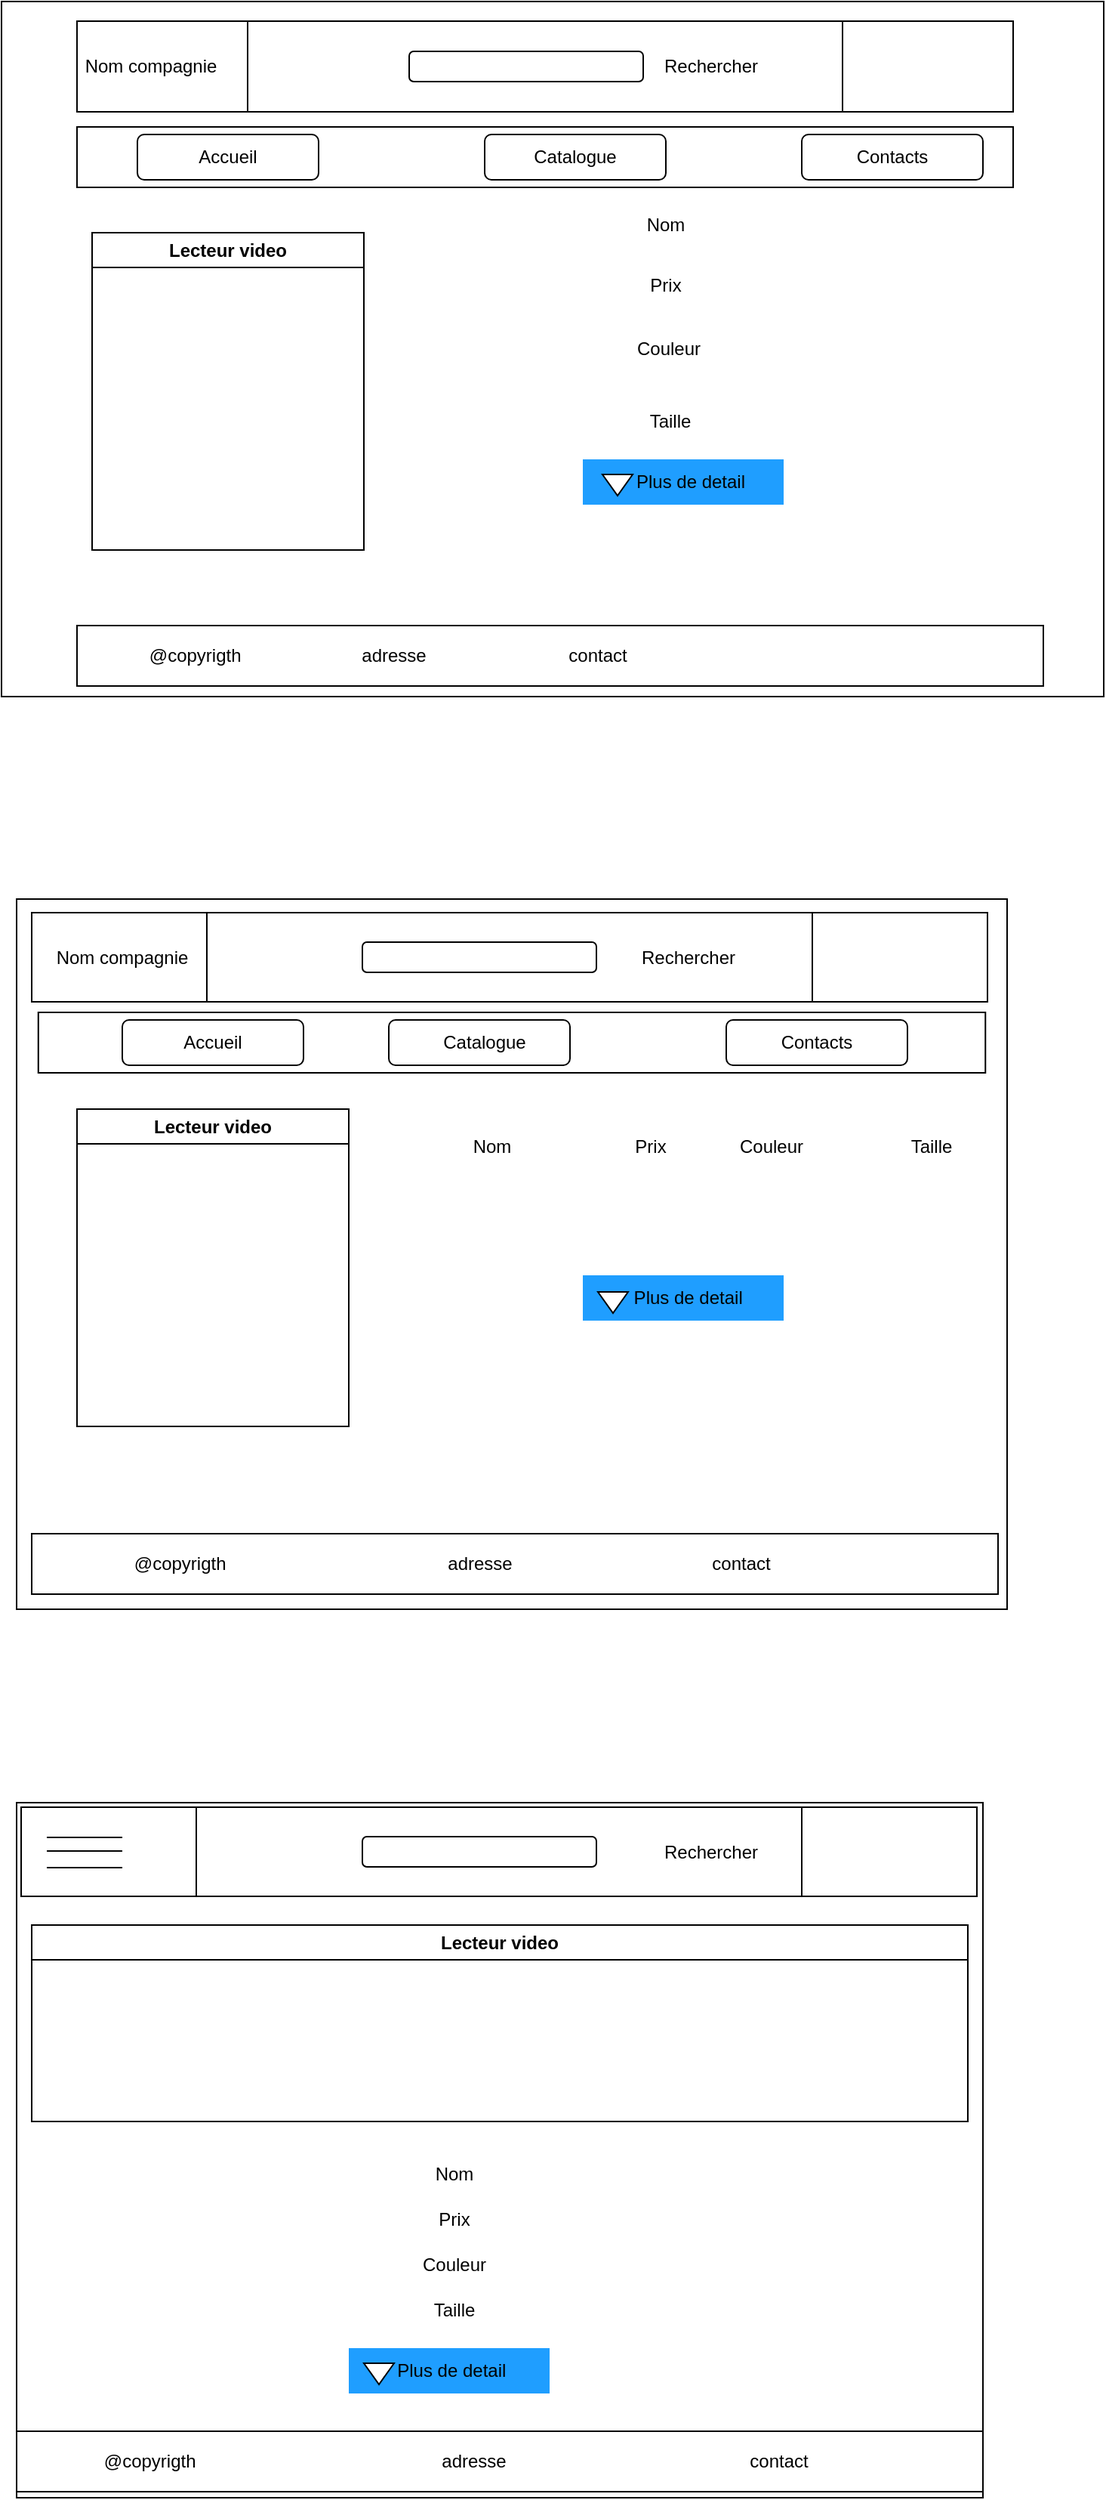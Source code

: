 <mxfile version="21.3.8" type="device">
  <diagram name="Page-1" id="UDAabh9yuCC3TihMCr69">
    <mxGraphModel dx="1120" dy="452" grid="1" gridSize="10" guides="1" tooltips="1" connect="1" arrows="1" fold="1" page="1" pageScale="1" pageWidth="850" pageHeight="1100" math="0" shadow="0">
      <root>
        <mxCell id="0" />
        <mxCell id="1" parent="0" />
        <mxCell id="_s-1pYU8zDT6CaictFYQ-3" value="" style="rounded=0;whiteSpace=wrap;html=1;" vertex="1" parent="1">
          <mxGeometry x="70" y="47" width="730" height="460" as="geometry" />
        </mxCell>
        <mxCell id="_s-1pYU8zDT6CaictFYQ-4" value="" style="shape=process;whiteSpace=wrap;html=1;backgroundOutline=1;size=0.183;" vertex="1" parent="1">
          <mxGeometry x="120" y="60" width="620" height="60" as="geometry" />
        </mxCell>
        <mxCell id="_s-1pYU8zDT6CaictFYQ-5" value="Nom compagnie" style="text;html=1;strokeColor=none;fillColor=none;align=center;verticalAlign=middle;whiteSpace=wrap;rounded=0;" vertex="1" parent="1">
          <mxGeometry x="119" y="75" width="100" height="30" as="geometry" />
        </mxCell>
        <mxCell id="_s-1pYU8zDT6CaictFYQ-6" value="" style="rounded=1;whiteSpace=wrap;html=1;" vertex="1" parent="1">
          <mxGeometry x="340" y="80" width="155" height="20" as="geometry" />
        </mxCell>
        <mxCell id="_s-1pYU8zDT6CaictFYQ-7" value="Rechercher" style="text;html=1;strokeColor=none;fillColor=none;align=center;verticalAlign=middle;whiteSpace=wrap;rounded=0;" vertex="1" parent="1">
          <mxGeometry x="510" y="80" width="60" height="20" as="geometry" />
        </mxCell>
        <mxCell id="_s-1pYU8zDT6CaictFYQ-8" value="" style="rounded=0;whiteSpace=wrap;html=1;" vertex="1" parent="1">
          <mxGeometry x="120" y="130" width="620" height="40" as="geometry" />
        </mxCell>
        <mxCell id="_s-1pYU8zDT6CaictFYQ-9" value="" style="rounded=1;whiteSpace=wrap;html=1;" vertex="1" parent="1">
          <mxGeometry x="160" y="135" width="120" height="30" as="geometry" />
        </mxCell>
        <mxCell id="_s-1pYU8zDT6CaictFYQ-10" value="" style="rounded=1;whiteSpace=wrap;html=1;" vertex="1" parent="1">
          <mxGeometry x="390" y="135" width="120" height="30" as="geometry" />
        </mxCell>
        <mxCell id="_s-1pYU8zDT6CaictFYQ-11" value="" style="rounded=1;whiteSpace=wrap;html=1;" vertex="1" parent="1">
          <mxGeometry x="600" y="135" width="120" height="30" as="geometry" />
        </mxCell>
        <mxCell id="_s-1pYU8zDT6CaictFYQ-12" value="Accueil" style="text;html=1;strokeColor=none;fillColor=none;align=center;verticalAlign=middle;whiteSpace=wrap;rounded=0;" vertex="1" parent="1">
          <mxGeometry x="190" y="140" width="60" height="20" as="geometry" />
        </mxCell>
        <mxCell id="_s-1pYU8zDT6CaictFYQ-13" value="Catalogue" style="text;html=1;strokeColor=none;fillColor=none;align=center;verticalAlign=middle;whiteSpace=wrap;rounded=0;" vertex="1" parent="1">
          <mxGeometry x="420" y="135" width="60" height="30" as="geometry" />
        </mxCell>
        <mxCell id="_s-1pYU8zDT6CaictFYQ-14" value="Contacts" style="text;html=1;strokeColor=none;fillColor=none;align=center;verticalAlign=middle;whiteSpace=wrap;rounded=0;" vertex="1" parent="1">
          <mxGeometry x="630" y="135" width="60" height="30" as="geometry" />
        </mxCell>
        <mxCell id="_s-1pYU8zDT6CaictFYQ-15" value="" style="rounded=0;whiteSpace=wrap;html=1;" vertex="1" parent="1">
          <mxGeometry x="120" y="460" width="640" height="40" as="geometry" />
        </mxCell>
        <mxCell id="_s-1pYU8zDT6CaictFYQ-16" value="@copyrigth&amp;nbsp;" style="text;html=1;strokeColor=none;fillColor=none;align=center;verticalAlign=middle;whiteSpace=wrap;rounded=0;" vertex="1" parent="1">
          <mxGeometry x="140" y="465" width="120" height="30" as="geometry" />
        </mxCell>
        <mxCell id="_s-1pYU8zDT6CaictFYQ-17" value="adresse" style="text;html=1;strokeColor=none;fillColor=none;align=center;verticalAlign=middle;whiteSpace=wrap;rounded=0;" vertex="1" parent="1">
          <mxGeometry x="300" y="465" width="60" height="30" as="geometry" />
        </mxCell>
        <mxCell id="_s-1pYU8zDT6CaictFYQ-18" value="contact" style="text;html=1;strokeColor=none;fillColor=none;align=center;verticalAlign=middle;whiteSpace=wrap;rounded=0;" vertex="1" parent="1">
          <mxGeometry x="435" y="465" width="60" height="30" as="geometry" />
        </mxCell>
        <mxCell id="_s-1pYU8zDT6CaictFYQ-19" value="Lecteur video" style="swimlane;whiteSpace=wrap;html=1;" vertex="1" parent="1">
          <mxGeometry x="130" y="200" width="180" height="210" as="geometry" />
        </mxCell>
        <mxCell id="_s-1pYU8zDT6CaictFYQ-20" value="Nom" style="text;html=1;strokeColor=none;fillColor=none;align=center;verticalAlign=middle;whiteSpace=wrap;rounded=0;" vertex="1" parent="1">
          <mxGeometry x="480" y="180" width="60" height="30" as="geometry" />
        </mxCell>
        <mxCell id="_s-1pYU8zDT6CaictFYQ-21" value="Prix" style="text;html=1;strokeColor=none;fillColor=none;align=center;verticalAlign=middle;whiteSpace=wrap;rounded=0;" vertex="1" parent="1">
          <mxGeometry x="480" y="220" width="60" height="30" as="geometry" />
        </mxCell>
        <mxCell id="_s-1pYU8zDT6CaictFYQ-22" value="Couleur" style="text;html=1;strokeColor=none;fillColor=none;align=center;verticalAlign=middle;whiteSpace=wrap;rounded=0;" vertex="1" parent="1">
          <mxGeometry x="482" y="262" width="60" height="30" as="geometry" />
        </mxCell>
        <mxCell id="_s-1pYU8zDT6CaictFYQ-23" style="edgeStyle=orthogonalEdgeStyle;rounded=0;orthogonalLoop=1;jettySize=auto;html=1;exitX=0.5;exitY=1;exitDx=0;exitDy=0;" edge="1" parent="1" source="_s-1pYU8zDT6CaictFYQ-20" target="_s-1pYU8zDT6CaictFYQ-20">
          <mxGeometry relative="1" as="geometry" />
        </mxCell>
        <mxCell id="_s-1pYU8zDT6CaictFYQ-24" value="Taille" style="text;html=1;strokeColor=none;fillColor=none;align=center;verticalAlign=middle;whiteSpace=wrap;rounded=0;" vertex="1" parent="1">
          <mxGeometry x="483" y="310" width="60" height="30" as="geometry" />
        </mxCell>
        <mxCell id="_s-1pYU8zDT6CaictFYQ-25" value="&amp;nbsp; &amp;nbsp;Plus de detail" style="text;html=1;strokeColor=none;fillColor=#1F9EFF;align=center;verticalAlign=middle;whiteSpace=wrap;rounded=0;" vertex="1" parent="1">
          <mxGeometry x="455" y="350" width="133" height="30" as="geometry" />
        </mxCell>
        <mxCell id="_s-1pYU8zDT6CaictFYQ-26" value="" style="rounded=0;whiteSpace=wrap;html=1;" vertex="1" parent="1">
          <mxGeometry x="80" y="641" width="656" height="470" as="geometry" />
        </mxCell>
        <mxCell id="_s-1pYU8zDT6CaictFYQ-27" value="" style="shape=process;whiteSpace=wrap;html=1;backgroundOutline=1;size=0.183;" vertex="1" parent="1">
          <mxGeometry x="90" y="650" width="633" height="59" as="geometry" />
        </mxCell>
        <mxCell id="_s-1pYU8zDT6CaictFYQ-28" value="Nom compagnie" style="text;html=1;strokeColor=none;fillColor=none;align=center;verticalAlign=middle;whiteSpace=wrap;rounded=0;" vertex="1" parent="1">
          <mxGeometry x="100" y="664.5" width="100" height="30" as="geometry" />
        </mxCell>
        <mxCell id="_s-1pYU8zDT6CaictFYQ-29" value="" style="rounded=1;whiteSpace=wrap;html=1;" vertex="1" parent="1">
          <mxGeometry x="309" y="669.5" width="155" height="20" as="geometry" />
        </mxCell>
        <mxCell id="_s-1pYU8zDT6CaictFYQ-30" value="Rechercher" style="text;html=1;strokeColor=none;fillColor=none;align=center;verticalAlign=middle;whiteSpace=wrap;rounded=0;" vertex="1" parent="1">
          <mxGeometry x="495" y="669.5" width="60" height="20" as="geometry" />
        </mxCell>
        <mxCell id="_s-1pYU8zDT6CaictFYQ-31" value="" style="rounded=0;whiteSpace=wrap;html=1;" vertex="1" parent="1">
          <mxGeometry x="94.38" y="716" width="627.25" height="40" as="geometry" />
        </mxCell>
        <mxCell id="_s-1pYU8zDT6CaictFYQ-32" value="" style="rounded=1;whiteSpace=wrap;html=1;" vertex="1" parent="1">
          <mxGeometry x="150" y="721" width="120" height="30" as="geometry" />
        </mxCell>
        <mxCell id="_s-1pYU8zDT6CaictFYQ-33" value="" style="rounded=1;whiteSpace=wrap;html=1;" vertex="1" parent="1">
          <mxGeometry x="326.5" y="721" width="120" height="30" as="geometry" />
        </mxCell>
        <mxCell id="_s-1pYU8zDT6CaictFYQ-34" value="" style="rounded=1;whiteSpace=wrap;html=1;" vertex="1" parent="1">
          <mxGeometry x="550" y="721" width="120" height="30" as="geometry" />
        </mxCell>
        <mxCell id="_s-1pYU8zDT6CaictFYQ-35" value="Accueil" style="text;html=1;strokeColor=none;fillColor=none;align=center;verticalAlign=middle;whiteSpace=wrap;rounded=0;" vertex="1" parent="1">
          <mxGeometry x="180" y="726" width="60" height="20" as="geometry" />
        </mxCell>
        <mxCell id="_s-1pYU8zDT6CaictFYQ-36" value="Catalogue" style="text;html=1;strokeColor=none;fillColor=none;align=center;verticalAlign=middle;whiteSpace=wrap;rounded=0;" vertex="1" parent="1">
          <mxGeometry x="360" y="721" width="60" height="30" as="geometry" />
        </mxCell>
        <mxCell id="_s-1pYU8zDT6CaictFYQ-37" value="Contacts" style="text;html=1;strokeColor=none;fillColor=none;align=center;verticalAlign=middle;whiteSpace=wrap;rounded=0;" vertex="1" parent="1">
          <mxGeometry x="580" y="721" width="60" height="30" as="geometry" />
        </mxCell>
        <mxCell id="_s-1pYU8zDT6CaictFYQ-38" value="" style="rounded=0;whiteSpace=wrap;html=1;" vertex="1" parent="1">
          <mxGeometry x="90" y="1061" width="640" height="40" as="geometry" />
        </mxCell>
        <mxCell id="_s-1pYU8zDT6CaictFYQ-39" value="@copyrigth&amp;nbsp;" style="text;html=1;strokeColor=none;fillColor=none;align=center;verticalAlign=middle;whiteSpace=wrap;rounded=0;" vertex="1" parent="1">
          <mxGeometry x="130" y="1066" width="120" height="30" as="geometry" />
        </mxCell>
        <mxCell id="_s-1pYU8zDT6CaictFYQ-40" value="adresse" style="text;html=1;strokeColor=none;fillColor=none;align=center;verticalAlign=middle;whiteSpace=wrap;rounded=0;" vertex="1" parent="1">
          <mxGeometry x="356.5" y="1066" width="60" height="30" as="geometry" />
        </mxCell>
        <mxCell id="_s-1pYU8zDT6CaictFYQ-41" value="contact" style="text;html=1;strokeColor=none;fillColor=none;align=center;verticalAlign=middle;whiteSpace=wrap;rounded=0;" vertex="1" parent="1">
          <mxGeometry x="530" y="1066" width="60" height="30" as="geometry" />
        </mxCell>
        <mxCell id="_s-1pYU8zDT6CaictFYQ-42" value="" style="rounded=0;whiteSpace=wrap;html=1;" vertex="1" parent="1">
          <mxGeometry x="80" y="1239" width="640" height="460" as="geometry" />
        </mxCell>
        <mxCell id="_s-1pYU8zDT6CaictFYQ-43" value="" style="shape=process;whiteSpace=wrap;html=1;backgroundOutline=1;size=0.183;" vertex="1" parent="1">
          <mxGeometry x="83" y="1242" width="633" height="59" as="geometry" />
        </mxCell>
        <mxCell id="_s-1pYU8zDT6CaictFYQ-44" value="" style="endArrow=none;html=1;rounded=0;" edge="1" parent="1">
          <mxGeometry width="50" height="50" relative="1" as="geometry">
            <mxPoint x="100" y="1282" as="sourcePoint" />
            <mxPoint x="150" y="1282" as="targetPoint" />
          </mxGeometry>
        </mxCell>
        <mxCell id="_s-1pYU8zDT6CaictFYQ-45" value="" style="endArrow=none;html=1;rounded=0;" edge="1" parent="1">
          <mxGeometry width="50" height="50" relative="1" as="geometry">
            <mxPoint x="100" y="1271" as="sourcePoint" />
            <mxPoint x="150" y="1271" as="targetPoint" />
          </mxGeometry>
        </mxCell>
        <mxCell id="_s-1pYU8zDT6CaictFYQ-46" value="" style="endArrow=none;html=1;rounded=0;" edge="1" parent="1">
          <mxGeometry width="50" height="50" relative="1" as="geometry">
            <mxPoint x="100" y="1262" as="sourcePoint" />
            <mxPoint x="150" y="1262" as="targetPoint" />
          </mxGeometry>
        </mxCell>
        <mxCell id="_s-1pYU8zDT6CaictFYQ-47" value="" style="rounded=1;whiteSpace=wrap;html=1;" vertex="1" parent="1">
          <mxGeometry x="309" y="1261.5" width="155" height="20" as="geometry" />
        </mxCell>
        <mxCell id="_s-1pYU8zDT6CaictFYQ-48" value="Rechercher" style="text;html=1;strokeColor=none;fillColor=none;align=center;verticalAlign=middle;whiteSpace=wrap;rounded=0;" vertex="1" parent="1">
          <mxGeometry x="510" y="1261.5" width="60" height="20" as="geometry" />
        </mxCell>
        <mxCell id="_s-1pYU8zDT6CaictFYQ-49" value="" style="rounded=0;whiteSpace=wrap;html=1;" vertex="1" parent="1">
          <mxGeometry x="80" y="1655" width="640" height="40" as="geometry" />
        </mxCell>
        <mxCell id="_s-1pYU8zDT6CaictFYQ-50" value="@copyrigth&amp;nbsp;" style="text;html=1;strokeColor=none;fillColor=none;align=center;verticalAlign=middle;whiteSpace=wrap;rounded=0;" vertex="1" parent="1">
          <mxGeometry x="110" y="1660" width="120" height="30" as="geometry" />
        </mxCell>
        <mxCell id="_s-1pYU8zDT6CaictFYQ-51" value="adresse" style="text;html=1;strokeColor=none;fillColor=none;align=center;verticalAlign=middle;whiteSpace=wrap;rounded=0;" vertex="1" parent="1">
          <mxGeometry x="353" y="1660" width="60" height="30" as="geometry" />
        </mxCell>
        <mxCell id="_s-1pYU8zDT6CaictFYQ-52" value="contact" style="text;html=1;strokeColor=none;fillColor=none;align=center;verticalAlign=middle;whiteSpace=wrap;rounded=0;" vertex="1" parent="1">
          <mxGeometry x="555" y="1660" width="60" height="30" as="geometry" />
        </mxCell>
        <mxCell id="_s-1pYU8zDT6CaictFYQ-53" value="Lecteur video" style="swimlane;whiteSpace=wrap;html=1;" vertex="1" parent="1">
          <mxGeometry x="120" y="780" width="180" height="210" as="geometry" />
        </mxCell>
        <mxCell id="_s-1pYU8zDT6CaictFYQ-54" value="Nom" style="text;html=1;strokeColor=none;fillColor=none;align=center;verticalAlign=middle;whiteSpace=wrap;rounded=0;" vertex="1" parent="1">
          <mxGeometry x="365" y="790" width="60" height="30" as="geometry" />
        </mxCell>
        <mxCell id="_s-1pYU8zDT6CaictFYQ-55" value="Prix" style="text;html=1;strokeColor=none;fillColor=none;align=center;verticalAlign=middle;whiteSpace=wrap;rounded=0;" vertex="1" parent="1">
          <mxGeometry x="470" y="790" width="60" height="30" as="geometry" />
        </mxCell>
        <mxCell id="_s-1pYU8zDT6CaictFYQ-56" value="Couleur" style="text;html=1;strokeColor=none;fillColor=none;align=center;verticalAlign=middle;whiteSpace=wrap;rounded=0;" vertex="1" parent="1">
          <mxGeometry x="550" y="790" width="60" height="30" as="geometry" />
        </mxCell>
        <mxCell id="_s-1pYU8zDT6CaictFYQ-57" value="Taille" style="text;html=1;strokeColor=none;fillColor=none;align=center;verticalAlign=middle;whiteSpace=wrap;rounded=0;" vertex="1" parent="1">
          <mxGeometry x="656" y="790" width="60" height="30" as="geometry" />
        </mxCell>
        <mxCell id="_s-1pYU8zDT6CaictFYQ-58" value="&amp;nbsp; Plus de detail" style="text;html=1;strokeColor=none;fillColor=#1F9EFF;align=center;verticalAlign=middle;whiteSpace=wrap;rounded=0;" vertex="1" parent="1">
          <mxGeometry x="455" y="890" width="133" height="30" as="geometry" />
        </mxCell>
        <mxCell id="_s-1pYU8zDT6CaictFYQ-59" value="Lecteur video" style="swimlane;whiteSpace=wrap;html=1;" vertex="1" parent="1">
          <mxGeometry x="90" y="1320" width="620" height="130" as="geometry" />
        </mxCell>
        <mxCell id="_s-1pYU8zDT6CaictFYQ-60" value="Nom" style="text;html=1;strokeColor=none;fillColor=none;align=center;verticalAlign=middle;whiteSpace=wrap;rounded=0;" vertex="1" parent="1">
          <mxGeometry x="340" y="1470" width="60" height="30" as="geometry" />
        </mxCell>
        <mxCell id="_s-1pYU8zDT6CaictFYQ-61" value="Prix" style="text;html=1;strokeColor=none;fillColor=none;align=center;verticalAlign=middle;whiteSpace=wrap;rounded=0;" vertex="1" parent="1">
          <mxGeometry x="340" y="1500" width="60" height="30" as="geometry" />
        </mxCell>
        <mxCell id="_s-1pYU8zDT6CaictFYQ-62" value="Couleur" style="text;html=1;strokeColor=none;fillColor=none;align=center;verticalAlign=middle;whiteSpace=wrap;rounded=0;" vertex="1" parent="1">
          <mxGeometry x="340" y="1530" width="60" height="30" as="geometry" />
        </mxCell>
        <mxCell id="_s-1pYU8zDT6CaictFYQ-63" value="Taille" style="text;html=1;strokeColor=none;fillColor=none;align=center;verticalAlign=middle;whiteSpace=wrap;rounded=0;" vertex="1" parent="1">
          <mxGeometry x="340" y="1560" width="60" height="30" as="geometry" />
        </mxCell>
        <mxCell id="_s-1pYU8zDT6CaictFYQ-64" value="&amp;nbsp;Plus de detail" style="text;html=1;strokeColor=none;fillColor=#1F9EFF;align=center;verticalAlign=middle;whiteSpace=wrap;rounded=0;" vertex="1" parent="1">
          <mxGeometry x="300" y="1600" width="133" height="30" as="geometry" />
        </mxCell>
        <mxCell id="_s-1pYU8zDT6CaictFYQ-65" value="" style="triangle;whiteSpace=wrap;html=1;direction=south;" vertex="1" parent="1">
          <mxGeometry x="468" y="360" width="20" height="14" as="geometry" />
        </mxCell>
        <mxCell id="_s-1pYU8zDT6CaictFYQ-67" value="" style="triangle;whiteSpace=wrap;html=1;direction=south;" vertex="1" parent="1">
          <mxGeometry x="465" y="901" width="20" height="14" as="geometry" />
        </mxCell>
        <mxCell id="_s-1pYU8zDT6CaictFYQ-69" value="" style="triangle;whiteSpace=wrap;html=1;direction=south;" vertex="1" parent="1">
          <mxGeometry x="310" y="1610" width="20" height="14" as="geometry" />
        </mxCell>
      </root>
    </mxGraphModel>
  </diagram>
</mxfile>
